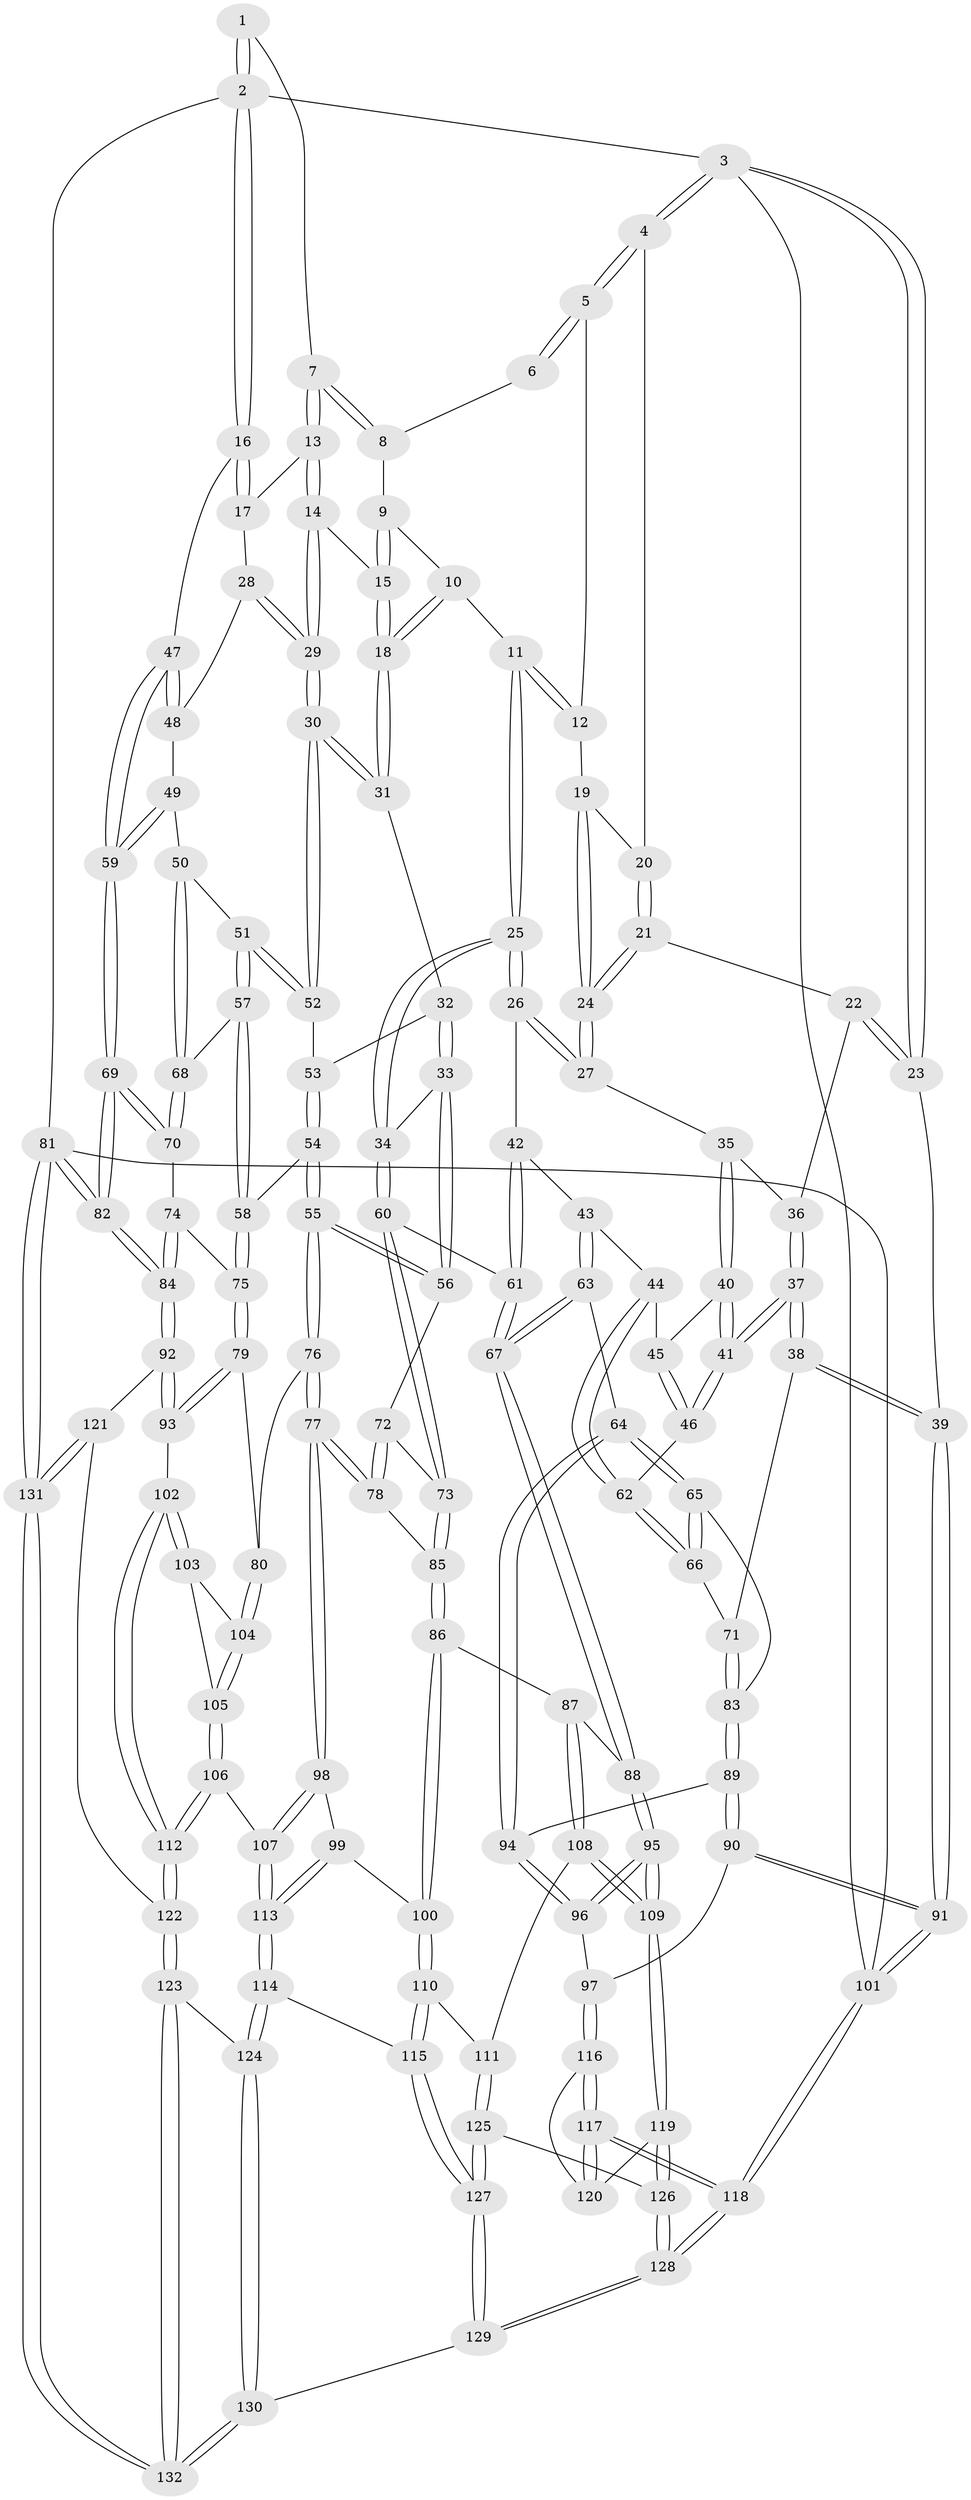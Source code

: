 // coarse degree distribution, {4: 0.35135135135135137, 6: 0.06756756756756757, 5: 0.2972972972972973, 3: 0.2702702702702703, 2: 0.013513513513513514}
// Generated by graph-tools (version 1.1) at 2025/42/03/06/25 10:42:35]
// undirected, 132 vertices, 327 edges
graph export_dot {
graph [start="1"]
  node [color=gray90,style=filled];
  1 [pos="+1+0"];
  2 [pos="+1+0"];
  3 [pos="+0+0"];
  4 [pos="+0+0"];
  5 [pos="+0.3961671408223501+0"];
  6 [pos="+0.7260163352504375+0"];
  7 [pos="+0.8434135585825734+0.07456512488071278"];
  8 [pos="+0.7313150469218133+0.05044305530437255"];
  9 [pos="+0.6878599832635327+0.08002642862203696"];
  10 [pos="+0.6333413682181008+0.09205289344002965"];
  11 [pos="+0.4980892017847864+0.06792307146949993"];
  12 [pos="+0.3986099704093457+0"];
  13 [pos="+0.8512819363654629+0.10947779297595926"];
  14 [pos="+0.8168400025193157+0.16878270059259556"];
  15 [pos="+0.7835010151318146+0.17301689582429042"];
  16 [pos="+1+0.0764859289514113"];
  17 [pos="+0.9821709854964217+0.14691595747259142"];
  18 [pos="+0.7161453142582932+0.20943675428639288"];
  19 [pos="+0.2982724015971512+0.04006523460163362"];
  20 [pos="+0.07954785871005601+0.09306524643583308"];
  21 [pos="+0.06382393879966716+0.14960273369639548"];
  22 [pos="+0.049544247970770124+0.1762220372753535"];
  23 [pos="+0+0.2078412745327736"];
  24 [pos="+0.2582583310199994+0.15409452939048215"];
  25 [pos="+0.5142054740073128+0.28518540560549205"];
  26 [pos="+0.27828999115688047+0.2840546099299285"];
  27 [pos="+0.2569090866864398+0.16132737275043774"];
  28 [pos="+0.8978504606713006+0.27282282984854495"];
  29 [pos="+0.8603068449470176+0.28045966893900537"];
  30 [pos="+0.8593411658440232+0.28203020512647137"];
  31 [pos="+0.6841348645132204+0.27506238475166667"];
  32 [pos="+0.6815407459140254+0.27742393057630943"];
  33 [pos="+0.6263926567054976+0.3073780889137021"];
  34 [pos="+0.5240942787665926+0.30224989990085"];
  35 [pos="+0.10156223571633258+0.23178414179776627"];
  36 [pos="+0.08453174106785431+0.22153392379745998"];
  37 [pos="+0+0.4031777716236447"];
  38 [pos="+0+0.41933565153605873"];
  39 [pos="+0+0.42975462400781667"];
  40 [pos="+0.10653759510030221+0.24172878533066086"];
  41 [pos="+0.04717729134013668+0.36741362906226277"];
  42 [pos="+0.2745765722860614+0.28991676135548755"];
  43 [pos="+0.25157735081565435+0.3073781758914032"];
  44 [pos="+0.21035301525468592+0.3182603463047769"];
  45 [pos="+0.13213365155089213+0.2747578374121051"];
  46 [pos="+0.08650538634788925+0.3600403987130999"];
  47 [pos="+1+0.10521687925735655"];
  48 [pos="+0.9365063910774472+0.28632097509324944"];
  49 [pos="+0.980330877483777+0.34146645354982946"];
  50 [pos="+0.9424426676065826+0.3862660345828264"];
  51 [pos="+0.8570557635462518+0.29702634208544737"];
  52 [pos="+0.8567273160271933+0.2955212990431148"];
  53 [pos="+0.7791780576260582+0.34782166883670035"];
  54 [pos="+0.7500472937688003+0.43094799279328044"];
  55 [pos="+0.7440271098854753+0.4327189716424321"];
  56 [pos="+0.7145499324506038+0.41594978602275917"];
  57 [pos="+0.8533005419054298+0.40443300581677494"];
  58 [pos="+0.8129533767360666+0.44036771969213406"];
  59 [pos="+1+0.36712871982687567"];
  60 [pos="+0.49168912976203527+0.4332918573003248"];
  61 [pos="+0.3732321848731715+0.45664308916688107"];
  62 [pos="+0.16171093611998805+0.37870989029708435"];
  63 [pos="+0.2616339921384292+0.5252210655657986"];
  64 [pos="+0.26112028153036887+0.5252414734236251"];
  65 [pos="+0.19367628095992379+0.5059976982093916"];
  66 [pos="+0.16293283949142934+0.4049126908829252"];
  67 [pos="+0.2689690904274918+0.5271370911242345"];
  68 [pos="+0.9359062271210122+0.4255976288638589"];
  69 [pos="+1+0.40567411139957654"];
  70 [pos="+0.9413863911005926+0.43449139319894614"];
  71 [pos="+0.0034399804679007264+0.4509459518929594"];
  72 [pos="+0.6548304362753911+0.45258605648360456"];
  73 [pos="+0.49431850418685125+0.43851894743075703"];
  74 [pos="+0.9304380368569997+0.5020416282587538"];
  75 [pos="+0.8603589152206857+0.5260025635758229"];
  76 [pos="+0.7019265055883595+0.5937988176749294"];
  77 [pos="+0.6972405556443464+0.5947487946909017"];
  78 [pos="+0.6539853321073522+0.5798610706579949"];
  79 [pos="+0.8439567205201727+0.5589457722854767"];
  80 [pos="+0.7320947889902608+0.6035376528381496"];
  81 [pos="+1+1"];
  82 [pos="+1+0.7176453243804347"];
  83 [pos="+0.12742451453089382+0.5224574147151012"];
  84 [pos="+1+0.716238210090315"];
  85 [pos="+0.5329294232494293+0.557411193568897"];
  86 [pos="+0.49602681108683633+0.6193450890527434"];
  87 [pos="+0.4687650562324952+0.6382861515042056"];
  88 [pos="+0.30459278162642894+0.5878812357381092"];
  89 [pos="+0.09521155403459634+0.5964030559214215"];
  90 [pos="+0.014307161566014298+0.6881106457252103"];
  91 [pos="+0+0.6569325269273291"];
  92 [pos="+1+0.7212154686871309"];
  93 [pos="+0.9592100969046864+0.6995794900941258"];
  94 [pos="+0.1845421110834981+0.6431935310899886"];
  95 [pos="+0.2814301684082662+0.7599530352998979"];
  96 [pos="+0.18166522713901756+0.6699010619979494"];
  97 [pos="+0.05437192651963526+0.7174243934441746"];
  98 [pos="+0.6752930141952566+0.6549718456044044"];
  99 [pos="+0.6060456774472727+0.7519105862022882"];
  100 [pos="+0.5990852471370286+0.7488775566605465"];
  101 [pos="+0+1"];
  102 [pos="+0.8778925869251949+0.724889303970453"];
  103 [pos="+0.8255884113669139+0.7014883115270004"];
  104 [pos="+0.7485079421810578+0.6285081768997866"];
  105 [pos="+0.7366809963723803+0.7649972072786133"];
  106 [pos="+0.7248824745730466+0.7852824049190067"];
  107 [pos="+0.7236990234010017+0.7856914996406483"];
  108 [pos="+0.4334098284201121+0.7275487588686814"];
  109 [pos="+0.28168666123611513+0.760997933783575"];
  110 [pos="+0.47180803497037616+0.7879561200868287"];
  111 [pos="+0.4665444351104853+0.7858342880364417"];
  112 [pos="+0.8271592028548674+0.8136028012547815"];
  113 [pos="+0.651614615021779+0.8381123937377969"];
  114 [pos="+0.6462260390476728+0.867084797032147"];
  115 [pos="+0.5560859848595922+0.8883404466929877"];
  116 [pos="+0.09186606904589241+0.7744889833779176"];
  117 [pos="+0+1"];
  118 [pos="+0+1"];
  119 [pos="+0.2531474842081102+0.8302699309379955"];
  120 [pos="+0.198332934769628+0.8330493944130404"];
  121 [pos="+0.9190374621315625+0.8801166352129571"];
  122 [pos="+0.8420026488234298+0.8957352554921064"];
  123 [pos="+0.8382718132232817+0.9015374415565748"];
  124 [pos="+0.6899315379829891+0.9282460053569282"];
  125 [pos="+0.4019485927901542+0.8831414084219473"];
  126 [pos="+0.2608779028354373+0.841892856921364"];
  127 [pos="+0.46633934823521683+0.9826406865216817"];
  128 [pos="+0.287324748660265+1"];
  129 [pos="+0.43728862012610814+1"];
  130 [pos="+0.6708638474353431+1"];
  131 [pos="+1+1"];
  132 [pos="+0.9749954362161481+1"];
  1 -- 2;
  1 -- 2;
  1 -- 7;
  2 -- 3;
  2 -- 16;
  2 -- 16;
  2 -- 81;
  3 -- 4;
  3 -- 4;
  3 -- 23;
  3 -- 23;
  3 -- 101;
  4 -- 5;
  4 -- 5;
  4 -- 20;
  5 -- 6;
  5 -- 6;
  5 -- 12;
  6 -- 8;
  7 -- 8;
  7 -- 8;
  7 -- 13;
  7 -- 13;
  8 -- 9;
  9 -- 10;
  9 -- 15;
  9 -- 15;
  10 -- 11;
  10 -- 18;
  10 -- 18;
  11 -- 12;
  11 -- 12;
  11 -- 25;
  11 -- 25;
  12 -- 19;
  13 -- 14;
  13 -- 14;
  13 -- 17;
  14 -- 15;
  14 -- 29;
  14 -- 29;
  15 -- 18;
  15 -- 18;
  16 -- 17;
  16 -- 17;
  16 -- 47;
  17 -- 28;
  18 -- 31;
  18 -- 31;
  19 -- 20;
  19 -- 24;
  19 -- 24;
  20 -- 21;
  20 -- 21;
  21 -- 22;
  21 -- 24;
  21 -- 24;
  22 -- 23;
  22 -- 23;
  22 -- 36;
  23 -- 39;
  24 -- 27;
  24 -- 27;
  25 -- 26;
  25 -- 26;
  25 -- 34;
  25 -- 34;
  26 -- 27;
  26 -- 27;
  26 -- 42;
  27 -- 35;
  28 -- 29;
  28 -- 29;
  28 -- 48;
  29 -- 30;
  29 -- 30;
  30 -- 31;
  30 -- 31;
  30 -- 52;
  30 -- 52;
  31 -- 32;
  32 -- 33;
  32 -- 33;
  32 -- 53;
  33 -- 34;
  33 -- 56;
  33 -- 56;
  34 -- 60;
  34 -- 60;
  35 -- 36;
  35 -- 40;
  35 -- 40;
  36 -- 37;
  36 -- 37;
  37 -- 38;
  37 -- 38;
  37 -- 41;
  37 -- 41;
  38 -- 39;
  38 -- 39;
  38 -- 71;
  39 -- 91;
  39 -- 91;
  40 -- 41;
  40 -- 41;
  40 -- 45;
  41 -- 46;
  41 -- 46;
  42 -- 43;
  42 -- 61;
  42 -- 61;
  43 -- 44;
  43 -- 63;
  43 -- 63;
  44 -- 45;
  44 -- 62;
  44 -- 62;
  45 -- 46;
  45 -- 46;
  46 -- 62;
  47 -- 48;
  47 -- 48;
  47 -- 59;
  47 -- 59;
  48 -- 49;
  49 -- 50;
  49 -- 59;
  49 -- 59;
  50 -- 51;
  50 -- 68;
  50 -- 68;
  51 -- 52;
  51 -- 52;
  51 -- 57;
  51 -- 57;
  52 -- 53;
  53 -- 54;
  53 -- 54;
  54 -- 55;
  54 -- 55;
  54 -- 58;
  55 -- 56;
  55 -- 56;
  55 -- 76;
  55 -- 76;
  56 -- 72;
  57 -- 58;
  57 -- 58;
  57 -- 68;
  58 -- 75;
  58 -- 75;
  59 -- 69;
  59 -- 69;
  60 -- 61;
  60 -- 73;
  60 -- 73;
  61 -- 67;
  61 -- 67;
  62 -- 66;
  62 -- 66;
  63 -- 64;
  63 -- 67;
  63 -- 67;
  64 -- 65;
  64 -- 65;
  64 -- 94;
  64 -- 94;
  65 -- 66;
  65 -- 66;
  65 -- 83;
  66 -- 71;
  67 -- 88;
  67 -- 88;
  68 -- 70;
  68 -- 70;
  69 -- 70;
  69 -- 70;
  69 -- 82;
  69 -- 82;
  70 -- 74;
  71 -- 83;
  71 -- 83;
  72 -- 73;
  72 -- 78;
  72 -- 78;
  73 -- 85;
  73 -- 85;
  74 -- 75;
  74 -- 84;
  74 -- 84;
  75 -- 79;
  75 -- 79;
  76 -- 77;
  76 -- 77;
  76 -- 80;
  77 -- 78;
  77 -- 78;
  77 -- 98;
  77 -- 98;
  78 -- 85;
  79 -- 80;
  79 -- 93;
  79 -- 93;
  80 -- 104;
  80 -- 104;
  81 -- 82;
  81 -- 82;
  81 -- 131;
  81 -- 131;
  81 -- 101;
  82 -- 84;
  82 -- 84;
  83 -- 89;
  83 -- 89;
  84 -- 92;
  84 -- 92;
  85 -- 86;
  85 -- 86;
  86 -- 87;
  86 -- 100;
  86 -- 100;
  87 -- 88;
  87 -- 108;
  87 -- 108;
  88 -- 95;
  88 -- 95;
  89 -- 90;
  89 -- 90;
  89 -- 94;
  90 -- 91;
  90 -- 91;
  90 -- 97;
  91 -- 101;
  91 -- 101;
  92 -- 93;
  92 -- 93;
  92 -- 121;
  93 -- 102;
  94 -- 96;
  94 -- 96;
  95 -- 96;
  95 -- 96;
  95 -- 109;
  95 -- 109;
  96 -- 97;
  97 -- 116;
  97 -- 116;
  98 -- 99;
  98 -- 107;
  98 -- 107;
  99 -- 100;
  99 -- 113;
  99 -- 113;
  100 -- 110;
  100 -- 110;
  101 -- 118;
  101 -- 118;
  102 -- 103;
  102 -- 103;
  102 -- 112;
  102 -- 112;
  103 -- 104;
  103 -- 105;
  104 -- 105;
  104 -- 105;
  105 -- 106;
  105 -- 106;
  106 -- 107;
  106 -- 112;
  106 -- 112;
  107 -- 113;
  107 -- 113;
  108 -- 109;
  108 -- 109;
  108 -- 111;
  109 -- 119;
  109 -- 119;
  110 -- 111;
  110 -- 115;
  110 -- 115;
  111 -- 125;
  111 -- 125;
  112 -- 122;
  112 -- 122;
  113 -- 114;
  113 -- 114;
  114 -- 115;
  114 -- 124;
  114 -- 124;
  115 -- 127;
  115 -- 127;
  116 -- 117;
  116 -- 117;
  116 -- 120;
  117 -- 118;
  117 -- 118;
  117 -- 120;
  117 -- 120;
  118 -- 128;
  118 -- 128;
  119 -- 120;
  119 -- 126;
  119 -- 126;
  121 -- 122;
  121 -- 131;
  121 -- 131;
  122 -- 123;
  122 -- 123;
  123 -- 124;
  123 -- 132;
  123 -- 132;
  124 -- 130;
  124 -- 130;
  125 -- 126;
  125 -- 127;
  125 -- 127;
  126 -- 128;
  126 -- 128;
  127 -- 129;
  127 -- 129;
  128 -- 129;
  128 -- 129;
  129 -- 130;
  130 -- 132;
  130 -- 132;
  131 -- 132;
  131 -- 132;
}
